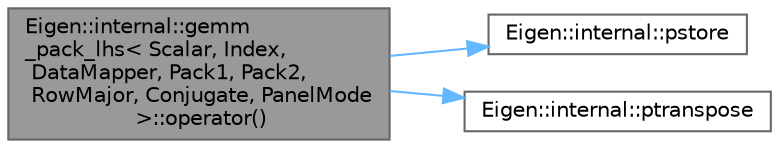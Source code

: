 digraph "Eigen::internal::gemm_pack_lhs&lt; Scalar, Index, DataMapper, Pack1, Pack2, RowMajor, Conjugate, PanelMode &gt;::operator()"
{
 // LATEX_PDF_SIZE
  bgcolor="transparent";
  edge [fontname=Helvetica,fontsize=10,labelfontname=Helvetica,labelfontsize=10];
  node [fontname=Helvetica,fontsize=10,shape=box,height=0.2,width=0.4];
  rankdir="LR";
  Node1 [id="Node000001",label="Eigen::internal::gemm\l_pack_lhs\< Scalar, Index,\l DataMapper, Pack1, Pack2,\l RowMajor, Conjugate, PanelMode\l \>::operator()",height=0.2,width=0.4,color="gray40", fillcolor="grey60", style="filled", fontcolor="black",tooltip=" "];
  Node1 -> Node2 [id="edge1_Node000001_Node000002",color="steelblue1",style="solid",tooltip=" "];
  Node2 [id="Node000002",label="Eigen::internal::pstore",height=0.2,width=0.4,color="grey40", fillcolor="white", style="filled",URL="$namespace_eigen_1_1internal.html#aaab57ef8d873301545ff0afbf2e28458",tooltip=" "];
  Node1 -> Node3 [id="edge2_Node000001_Node000003",color="steelblue1",style="solid",tooltip=" "];
  Node3 [id="Node000003",label="Eigen::internal::ptranspose",height=0.2,width=0.4,color="grey40", fillcolor="white", style="filled",URL="$namespace_eigen_1_1internal.html#a375fca01f8ae80efcba6793f990c7917",tooltip=" "];
}
